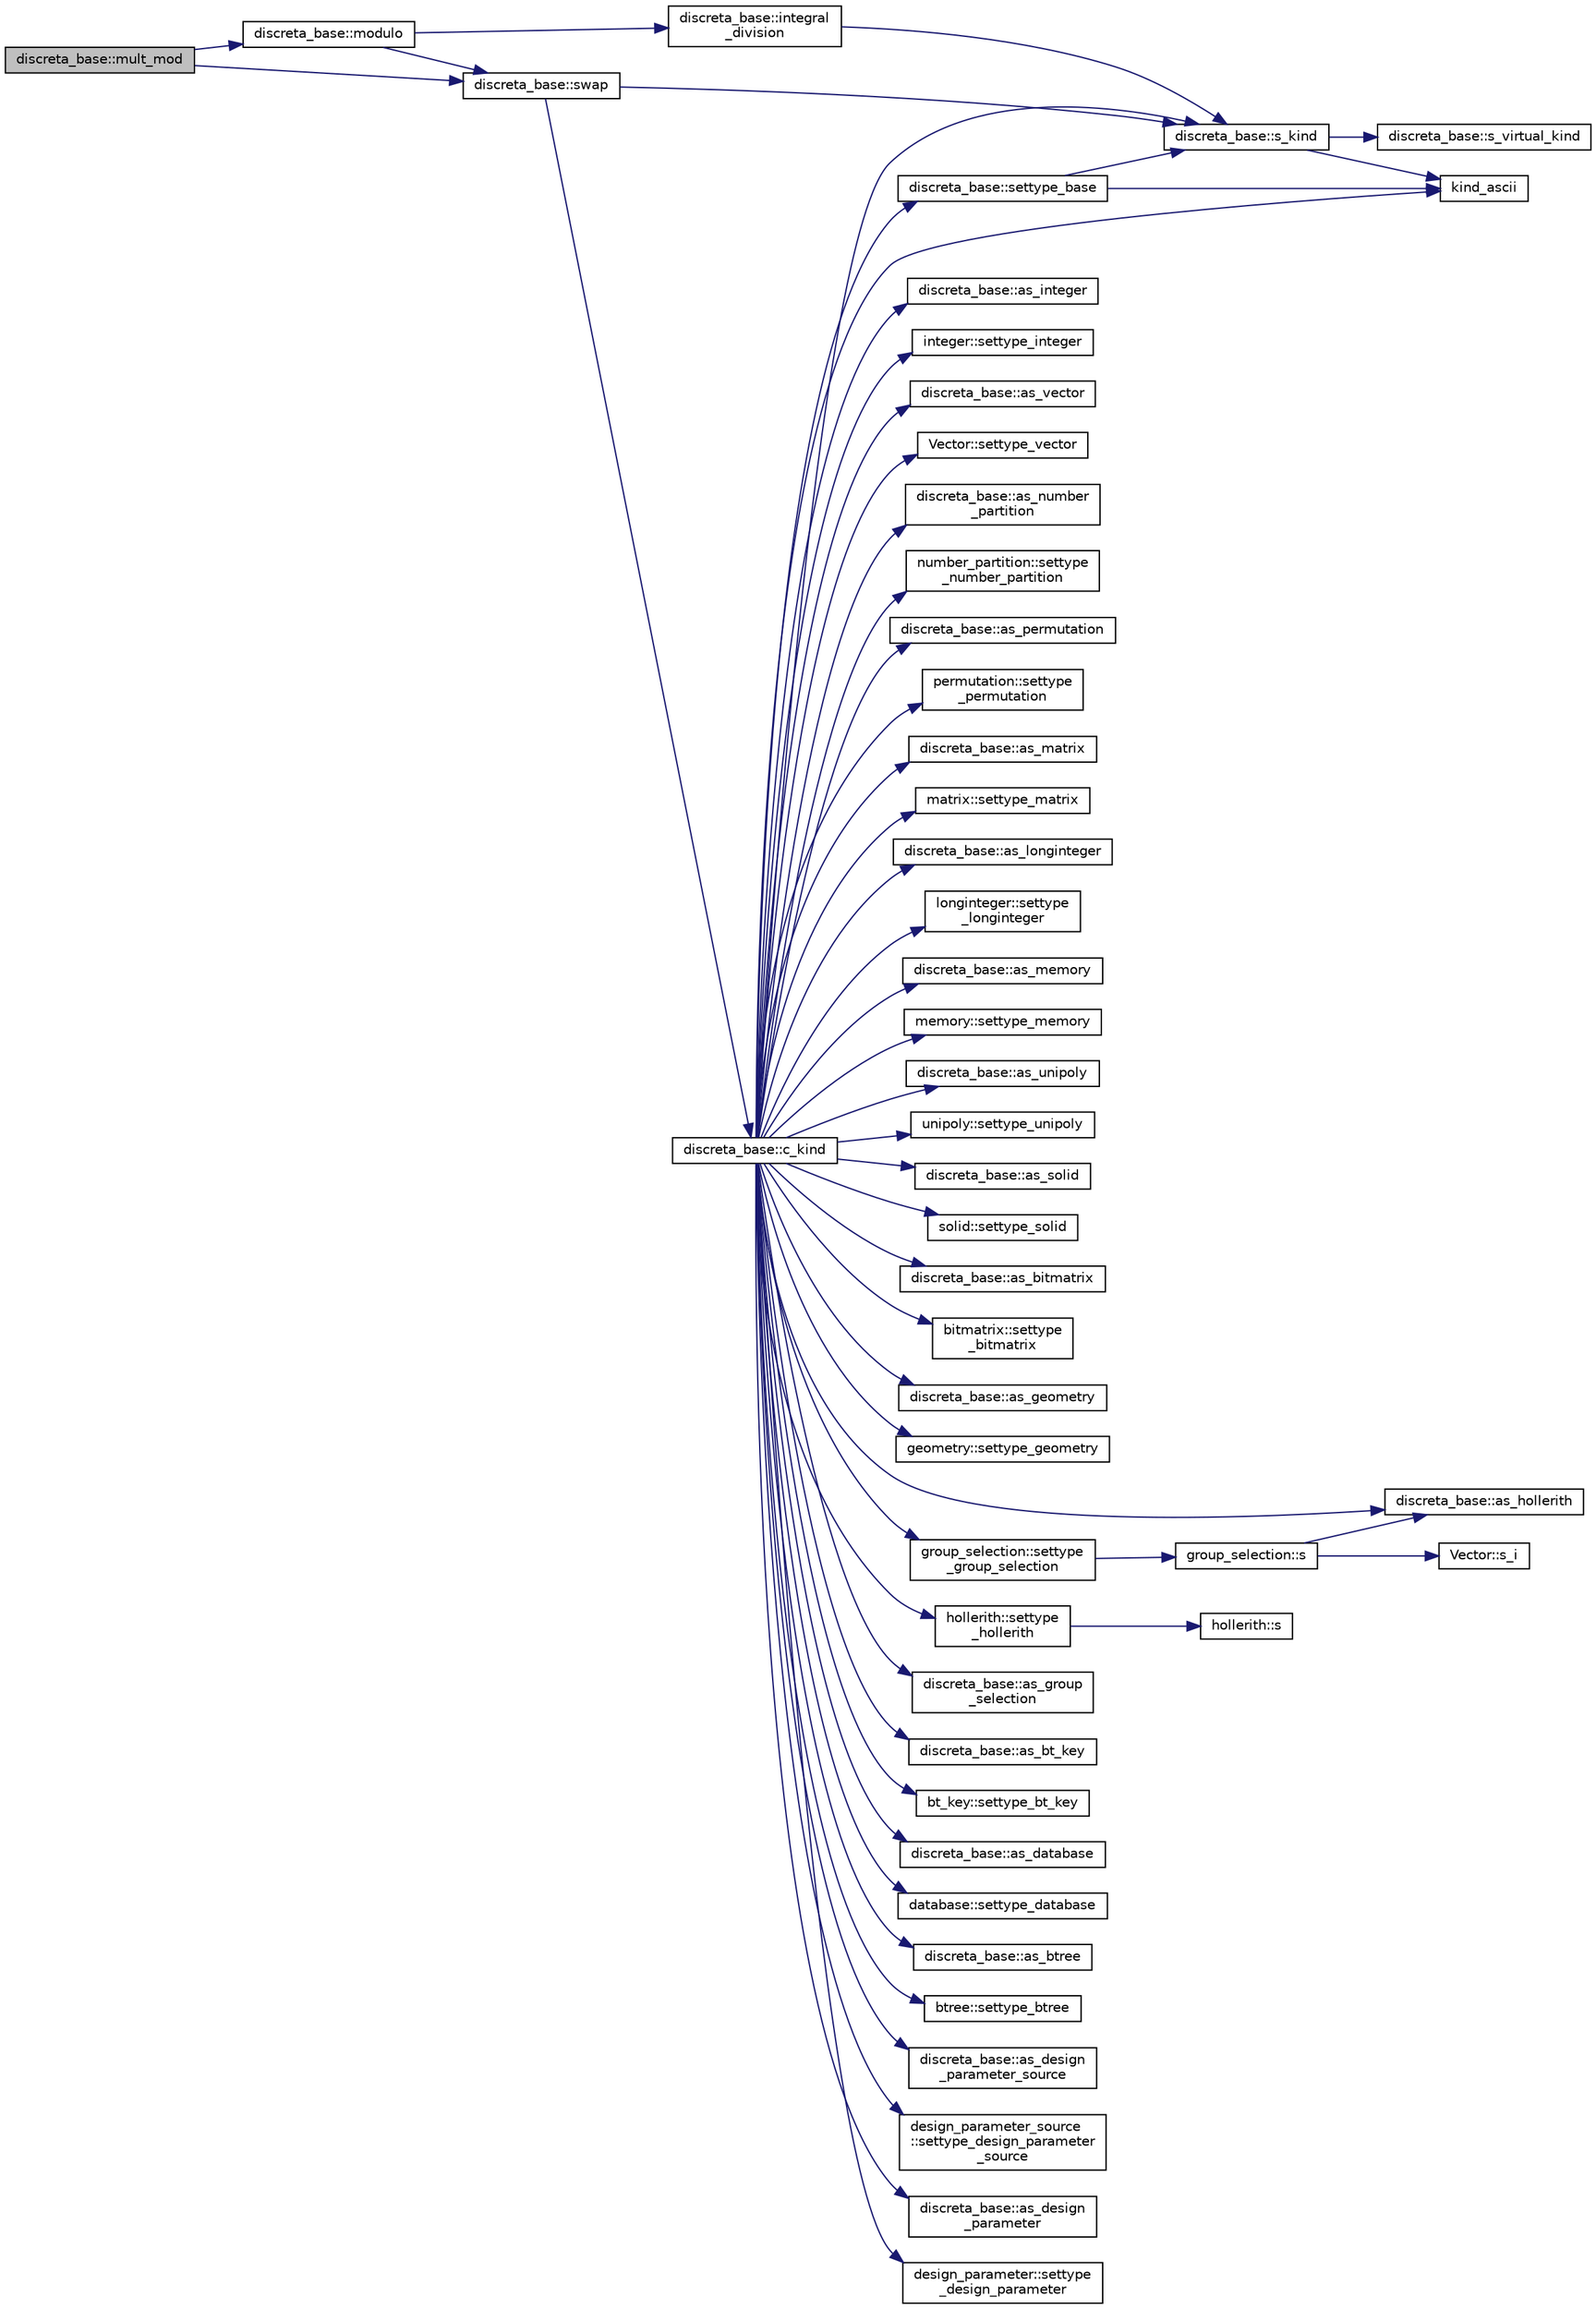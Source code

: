 digraph "discreta_base::mult_mod"
{
  edge [fontname="Helvetica",fontsize="10",labelfontname="Helvetica",labelfontsize="10"];
  node [fontname="Helvetica",fontsize="10",shape=record];
  rankdir="LR";
  Node14531 [label="discreta_base::mult_mod",height=0.2,width=0.4,color="black", fillcolor="grey75", style="filled", fontcolor="black"];
  Node14531 -> Node14532 [color="midnightblue",fontsize="10",style="solid",fontname="Helvetica"];
  Node14532 [label="discreta_base::modulo",height=0.2,width=0.4,color="black", fillcolor="white", style="filled",URL="$d7/d71/classdiscreta__base.html#ac4ee015a4115c5f5851cb3da41c8eca0"];
  Node14532 -> Node14533 [color="midnightblue",fontsize="10",style="solid",fontname="Helvetica"];
  Node14533 [label="discreta_base::integral\l_division",height=0.2,width=0.4,color="black", fillcolor="white", style="filled",URL="$d7/d71/classdiscreta__base.html#a92b3001ac35af9185b316c0d8f89070e"];
  Node14533 -> Node14534 [color="midnightblue",fontsize="10",style="solid",fontname="Helvetica"];
  Node14534 [label="discreta_base::s_kind",height=0.2,width=0.4,color="black", fillcolor="white", style="filled",URL="$d7/d71/classdiscreta__base.html#a8a830025c74adbbc3362418a7c2ba157"];
  Node14534 -> Node14535 [color="midnightblue",fontsize="10",style="solid",fontname="Helvetica"];
  Node14535 [label="discreta_base::s_virtual_kind",height=0.2,width=0.4,color="black", fillcolor="white", style="filled",URL="$d7/d71/classdiscreta__base.html#a52778a6d6943a468be083d0785d418fb"];
  Node14534 -> Node14536 [color="midnightblue",fontsize="10",style="solid",fontname="Helvetica"];
  Node14536 [label="kind_ascii",height=0.2,width=0.4,color="black", fillcolor="white", style="filled",URL="$d9/d60/discreta_8h.html#ad0ce825a9f29bc6cec27e1b64cfe27bf"];
  Node14532 -> Node14537 [color="midnightblue",fontsize="10",style="solid",fontname="Helvetica"];
  Node14537 [label="discreta_base::swap",height=0.2,width=0.4,color="black", fillcolor="white", style="filled",URL="$d7/d71/classdiscreta__base.html#a2e8acbb9d3476675dac5b6a583b0293e"];
  Node14537 -> Node14534 [color="midnightblue",fontsize="10",style="solid",fontname="Helvetica"];
  Node14537 -> Node14538 [color="midnightblue",fontsize="10",style="solid",fontname="Helvetica"];
  Node14538 [label="discreta_base::c_kind",height=0.2,width=0.4,color="black", fillcolor="white", style="filled",URL="$d7/d71/classdiscreta__base.html#adc2ff61589c2d083688e7a43f333cb62"];
  Node14538 -> Node14539 [color="midnightblue",fontsize="10",style="solid",fontname="Helvetica"];
  Node14539 [label="discreta_base::settype_base",height=0.2,width=0.4,color="black", fillcolor="white", style="filled",URL="$d7/d71/classdiscreta__base.html#a4f42899a89447d1c3993ea07c38f8ad4"];
  Node14539 -> Node14534 [color="midnightblue",fontsize="10",style="solid",fontname="Helvetica"];
  Node14539 -> Node14536 [color="midnightblue",fontsize="10",style="solid",fontname="Helvetica"];
  Node14538 -> Node14540 [color="midnightblue",fontsize="10",style="solid",fontname="Helvetica"];
  Node14540 [label="discreta_base::as_integer",height=0.2,width=0.4,color="black", fillcolor="white", style="filled",URL="$d7/d71/classdiscreta__base.html#a00d7691eaf874fd283d942692fe8dd26"];
  Node14538 -> Node14541 [color="midnightblue",fontsize="10",style="solid",fontname="Helvetica"];
  Node14541 [label="integer::settype_integer",height=0.2,width=0.4,color="black", fillcolor="white", style="filled",URL="$d0/de5/classinteger.html#a6265c65ef311229acd513d748faba796"];
  Node14538 -> Node14542 [color="midnightblue",fontsize="10",style="solid",fontname="Helvetica"];
  Node14542 [label="discreta_base::as_vector",height=0.2,width=0.4,color="black", fillcolor="white", style="filled",URL="$d7/d71/classdiscreta__base.html#a7bdd6cae39c380b128ee9e17e42cf020"];
  Node14538 -> Node14543 [color="midnightblue",fontsize="10",style="solid",fontname="Helvetica"];
  Node14543 [label="Vector::settype_vector",height=0.2,width=0.4,color="black", fillcolor="white", style="filled",URL="$d5/db2/class_vector.html#a34e0d00b18c051f23904a8429fa6c8b4"];
  Node14538 -> Node14544 [color="midnightblue",fontsize="10",style="solid",fontname="Helvetica"];
  Node14544 [label="discreta_base::as_number\l_partition",height=0.2,width=0.4,color="black", fillcolor="white", style="filled",URL="$d7/d71/classdiscreta__base.html#a307aa09de0e925d46697707968ffab00"];
  Node14538 -> Node14545 [color="midnightblue",fontsize="10",style="solid",fontname="Helvetica"];
  Node14545 [label="number_partition::settype\l_number_partition",height=0.2,width=0.4,color="black", fillcolor="white", style="filled",URL="$df/d50/classnumber__partition.html#a3aaec1b557758f643ffc8555bbc358be"];
  Node14538 -> Node14546 [color="midnightblue",fontsize="10",style="solid",fontname="Helvetica"];
  Node14546 [label="discreta_base::as_permutation",height=0.2,width=0.4,color="black", fillcolor="white", style="filled",URL="$d7/d71/classdiscreta__base.html#aa4e72f36a82984239b12ae831e131098"];
  Node14538 -> Node14547 [color="midnightblue",fontsize="10",style="solid",fontname="Helvetica"];
  Node14547 [label="permutation::settype\l_permutation",height=0.2,width=0.4,color="black", fillcolor="white", style="filled",URL="$d0/d08/classpermutation.html#af1eea29f86195cede9562e444664c28c"];
  Node14538 -> Node14548 [color="midnightblue",fontsize="10",style="solid",fontname="Helvetica"];
  Node14548 [label="discreta_base::as_matrix",height=0.2,width=0.4,color="black", fillcolor="white", style="filled",URL="$d7/d71/classdiscreta__base.html#ae4d7f56d917a4707b838fbffde6467ff"];
  Node14538 -> Node14549 [color="midnightblue",fontsize="10",style="solid",fontname="Helvetica"];
  Node14549 [label="matrix::settype_matrix",height=0.2,width=0.4,color="black", fillcolor="white", style="filled",URL="$d1/d8d/classmatrix.html#a1780283a64a789e4084d792683d276bb"];
  Node14538 -> Node14550 [color="midnightblue",fontsize="10",style="solid",fontname="Helvetica"];
  Node14550 [label="discreta_base::as_longinteger",height=0.2,width=0.4,color="black", fillcolor="white", style="filled",URL="$d7/d71/classdiscreta__base.html#a20a094639eb711b10c8694c51937f7cd"];
  Node14538 -> Node14551 [color="midnightblue",fontsize="10",style="solid",fontname="Helvetica"];
  Node14551 [label="longinteger::settype\l_longinteger",height=0.2,width=0.4,color="black", fillcolor="white", style="filled",URL="$d3/d71/classlonginteger.html#ae5f811ece8df31b9ff114368a18e1dc5"];
  Node14538 -> Node14552 [color="midnightblue",fontsize="10",style="solid",fontname="Helvetica"];
  Node14552 [label="discreta_base::as_memory",height=0.2,width=0.4,color="black", fillcolor="white", style="filled",URL="$d7/d71/classdiscreta__base.html#ad94b2d7dce0cd4fa22db57f6e79c4bd2"];
  Node14538 -> Node14553 [color="midnightblue",fontsize="10",style="solid",fontname="Helvetica"];
  Node14553 [label="memory::settype_memory",height=0.2,width=0.4,color="black", fillcolor="white", style="filled",URL="$d8/d99/classmemory.html#a33aae277f9b8fe36b02e9d5da895451b"];
  Node14538 -> Node14554 [color="midnightblue",fontsize="10",style="solid",fontname="Helvetica"];
  Node14554 [label="discreta_base::as_unipoly",height=0.2,width=0.4,color="black", fillcolor="white", style="filled",URL="$d7/d71/classdiscreta__base.html#ad50d8027f039fe5c2478cddb243adc9d"];
  Node14538 -> Node14555 [color="midnightblue",fontsize="10",style="solid",fontname="Helvetica"];
  Node14555 [label="unipoly::settype_unipoly",height=0.2,width=0.4,color="black", fillcolor="white", style="filled",URL="$d1/d89/classunipoly.html#a8db854fcc85c5e1150b1f1b1c005c95b"];
  Node14538 -> Node14556 [color="midnightblue",fontsize="10",style="solid",fontname="Helvetica"];
  Node14556 [label="discreta_base::as_solid",height=0.2,width=0.4,color="black", fillcolor="white", style="filled",URL="$d7/d71/classdiscreta__base.html#a1fc5f2b85ec97ab0a69dd64903c970a5"];
  Node14538 -> Node14557 [color="midnightblue",fontsize="10",style="solid",fontname="Helvetica"];
  Node14557 [label="solid::settype_solid",height=0.2,width=0.4,color="black", fillcolor="white", style="filled",URL="$d8/def/classsolid.html#a775bd4821f75a8aee4ea3d4335ff90e0"];
  Node14538 -> Node14558 [color="midnightblue",fontsize="10",style="solid",fontname="Helvetica"];
  Node14558 [label="discreta_base::as_bitmatrix",height=0.2,width=0.4,color="black", fillcolor="white", style="filled",URL="$d7/d71/classdiscreta__base.html#a071ad54ea8ef6c9d1d15f532e5a76df6"];
  Node14538 -> Node14559 [color="midnightblue",fontsize="10",style="solid",fontname="Helvetica"];
  Node14559 [label="bitmatrix::settype\l_bitmatrix",height=0.2,width=0.4,color="black", fillcolor="white", style="filled",URL="$de/dc8/classbitmatrix.html#acb571d947f9526665ebbdc0ce3e2a973"];
  Node14538 -> Node14560 [color="midnightblue",fontsize="10",style="solid",fontname="Helvetica"];
  Node14560 [label="discreta_base::as_geometry",height=0.2,width=0.4,color="black", fillcolor="white", style="filled",URL="$d7/d71/classdiscreta__base.html#a38fc7b4cdd830703e9d87354b79bc5c8"];
  Node14538 -> Node14561 [color="midnightblue",fontsize="10",style="solid",fontname="Helvetica"];
  Node14561 [label="geometry::settype_geometry",height=0.2,width=0.4,color="black", fillcolor="white", style="filled",URL="$da/d44/classgeometry.html#ab4a336baba6a3f56f5ffa053a5be5ba7"];
  Node14538 -> Node14562 [color="midnightblue",fontsize="10",style="solid",fontname="Helvetica"];
  Node14562 [label="discreta_base::as_hollerith",height=0.2,width=0.4,color="black", fillcolor="white", style="filled",URL="$d7/d71/classdiscreta__base.html#a3e66f82711f314710107e2f29e589690"];
  Node14538 -> Node14563 [color="midnightblue",fontsize="10",style="solid",fontname="Helvetica"];
  Node14563 [label="hollerith::settype\l_hollerith",height=0.2,width=0.4,color="black", fillcolor="white", style="filled",URL="$d8/d99/classhollerith.html#a23bbd4acfc88a0e90f1245f243f51f76"];
  Node14563 -> Node14564 [color="midnightblue",fontsize="10",style="solid",fontname="Helvetica"];
  Node14564 [label="hollerith::s",height=0.2,width=0.4,color="black", fillcolor="white", style="filled",URL="$d8/d99/classhollerith.html#af61fce2d06f211b25fe3838e4dfee77a"];
  Node14538 -> Node14565 [color="midnightblue",fontsize="10",style="solid",fontname="Helvetica"];
  Node14565 [label="discreta_base::as_group\l_selection",height=0.2,width=0.4,color="black", fillcolor="white", style="filled",URL="$d7/d71/classdiscreta__base.html#aae1bac4883c567718bef9fb610abbdc8"];
  Node14538 -> Node14566 [color="midnightblue",fontsize="10",style="solid",fontname="Helvetica"];
  Node14566 [label="group_selection::settype\l_group_selection",height=0.2,width=0.4,color="black", fillcolor="white", style="filled",URL="$d6/db0/classgroup__selection.html#a015ed73b7b8d784bedd4d11ac1fc0ec1"];
  Node14566 -> Node14567 [color="midnightblue",fontsize="10",style="solid",fontname="Helvetica"];
  Node14567 [label="group_selection::s",height=0.2,width=0.4,color="black", fillcolor="white", style="filled",URL="$d6/db0/classgroup__selection.html#a686cb0c6a3a040796b112b8007ea8223"];
  Node14567 -> Node14568 [color="midnightblue",fontsize="10",style="solid",fontname="Helvetica"];
  Node14568 [label="Vector::s_i",height=0.2,width=0.4,color="black", fillcolor="white", style="filled",URL="$d5/db2/class_vector.html#a1c4fe1752523df8119f70dd550244871"];
  Node14567 -> Node14562 [color="midnightblue",fontsize="10",style="solid",fontname="Helvetica"];
  Node14538 -> Node14569 [color="midnightblue",fontsize="10",style="solid",fontname="Helvetica"];
  Node14569 [label="discreta_base::as_bt_key",height=0.2,width=0.4,color="black", fillcolor="white", style="filled",URL="$d7/d71/classdiscreta__base.html#a2734c6e08dca17cf6588bd5064ec1b9f"];
  Node14538 -> Node14570 [color="midnightblue",fontsize="10",style="solid",fontname="Helvetica"];
  Node14570 [label="bt_key::settype_bt_key",height=0.2,width=0.4,color="black", fillcolor="white", style="filled",URL="$d1/de5/classbt__key.html#a352bb10beb7c789d8d29373035824800"];
  Node14538 -> Node14571 [color="midnightblue",fontsize="10",style="solid",fontname="Helvetica"];
  Node14571 [label="discreta_base::as_database",height=0.2,width=0.4,color="black", fillcolor="white", style="filled",URL="$d7/d71/classdiscreta__base.html#ab055d39d58210a2b03ba3d33703b09a9"];
  Node14538 -> Node14572 [color="midnightblue",fontsize="10",style="solid",fontname="Helvetica"];
  Node14572 [label="database::settype_database",height=0.2,width=0.4,color="black", fillcolor="white", style="filled",URL="$db/d72/classdatabase.html#a014639aa001462e480eb1f3984839b72"];
  Node14538 -> Node14573 [color="midnightblue",fontsize="10",style="solid",fontname="Helvetica"];
  Node14573 [label="discreta_base::as_btree",height=0.2,width=0.4,color="black", fillcolor="white", style="filled",URL="$d7/d71/classdiscreta__base.html#a78e76674cef2ec113c17989c11288778"];
  Node14538 -> Node14574 [color="midnightblue",fontsize="10",style="solid",fontname="Helvetica"];
  Node14574 [label="btree::settype_btree",height=0.2,width=0.4,color="black", fillcolor="white", style="filled",URL="$dd/db0/classbtree.html#a5a1b9773c848908a6050cc733d2d9780"];
  Node14538 -> Node14575 [color="midnightblue",fontsize="10",style="solid",fontname="Helvetica"];
  Node14575 [label="discreta_base::as_design\l_parameter_source",height=0.2,width=0.4,color="black", fillcolor="white", style="filled",URL="$d7/d71/classdiscreta__base.html#a59cbf837c6582ded5bc586265d13d81a"];
  Node14538 -> Node14576 [color="midnightblue",fontsize="10",style="solid",fontname="Helvetica"];
  Node14576 [label="design_parameter_source\l::settype_design_parameter\l_source",height=0.2,width=0.4,color="black", fillcolor="white", style="filled",URL="$df/d4b/classdesign__parameter__source.html#a3af3b851df87bd1661fb9c9ce18822c8"];
  Node14538 -> Node14577 [color="midnightblue",fontsize="10",style="solid",fontname="Helvetica"];
  Node14577 [label="discreta_base::as_design\l_parameter",height=0.2,width=0.4,color="black", fillcolor="white", style="filled",URL="$d7/d71/classdiscreta__base.html#aab24ff38ea1c5471ab3de42e014d0f2a"];
  Node14538 -> Node14578 [color="midnightblue",fontsize="10",style="solid",fontname="Helvetica"];
  Node14578 [label="design_parameter::settype\l_design_parameter",height=0.2,width=0.4,color="black", fillcolor="white", style="filled",URL="$da/d94/classdesign__parameter.html#a8b19d277f2b7d09c2531a527dfc0359e"];
  Node14538 -> Node14536 [color="midnightblue",fontsize="10",style="solid",fontname="Helvetica"];
  Node14538 -> Node14534 [color="midnightblue",fontsize="10",style="solid",fontname="Helvetica"];
  Node14531 -> Node14537 [color="midnightblue",fontsize="10",style="solid",fontname="Helvetica"];
}
